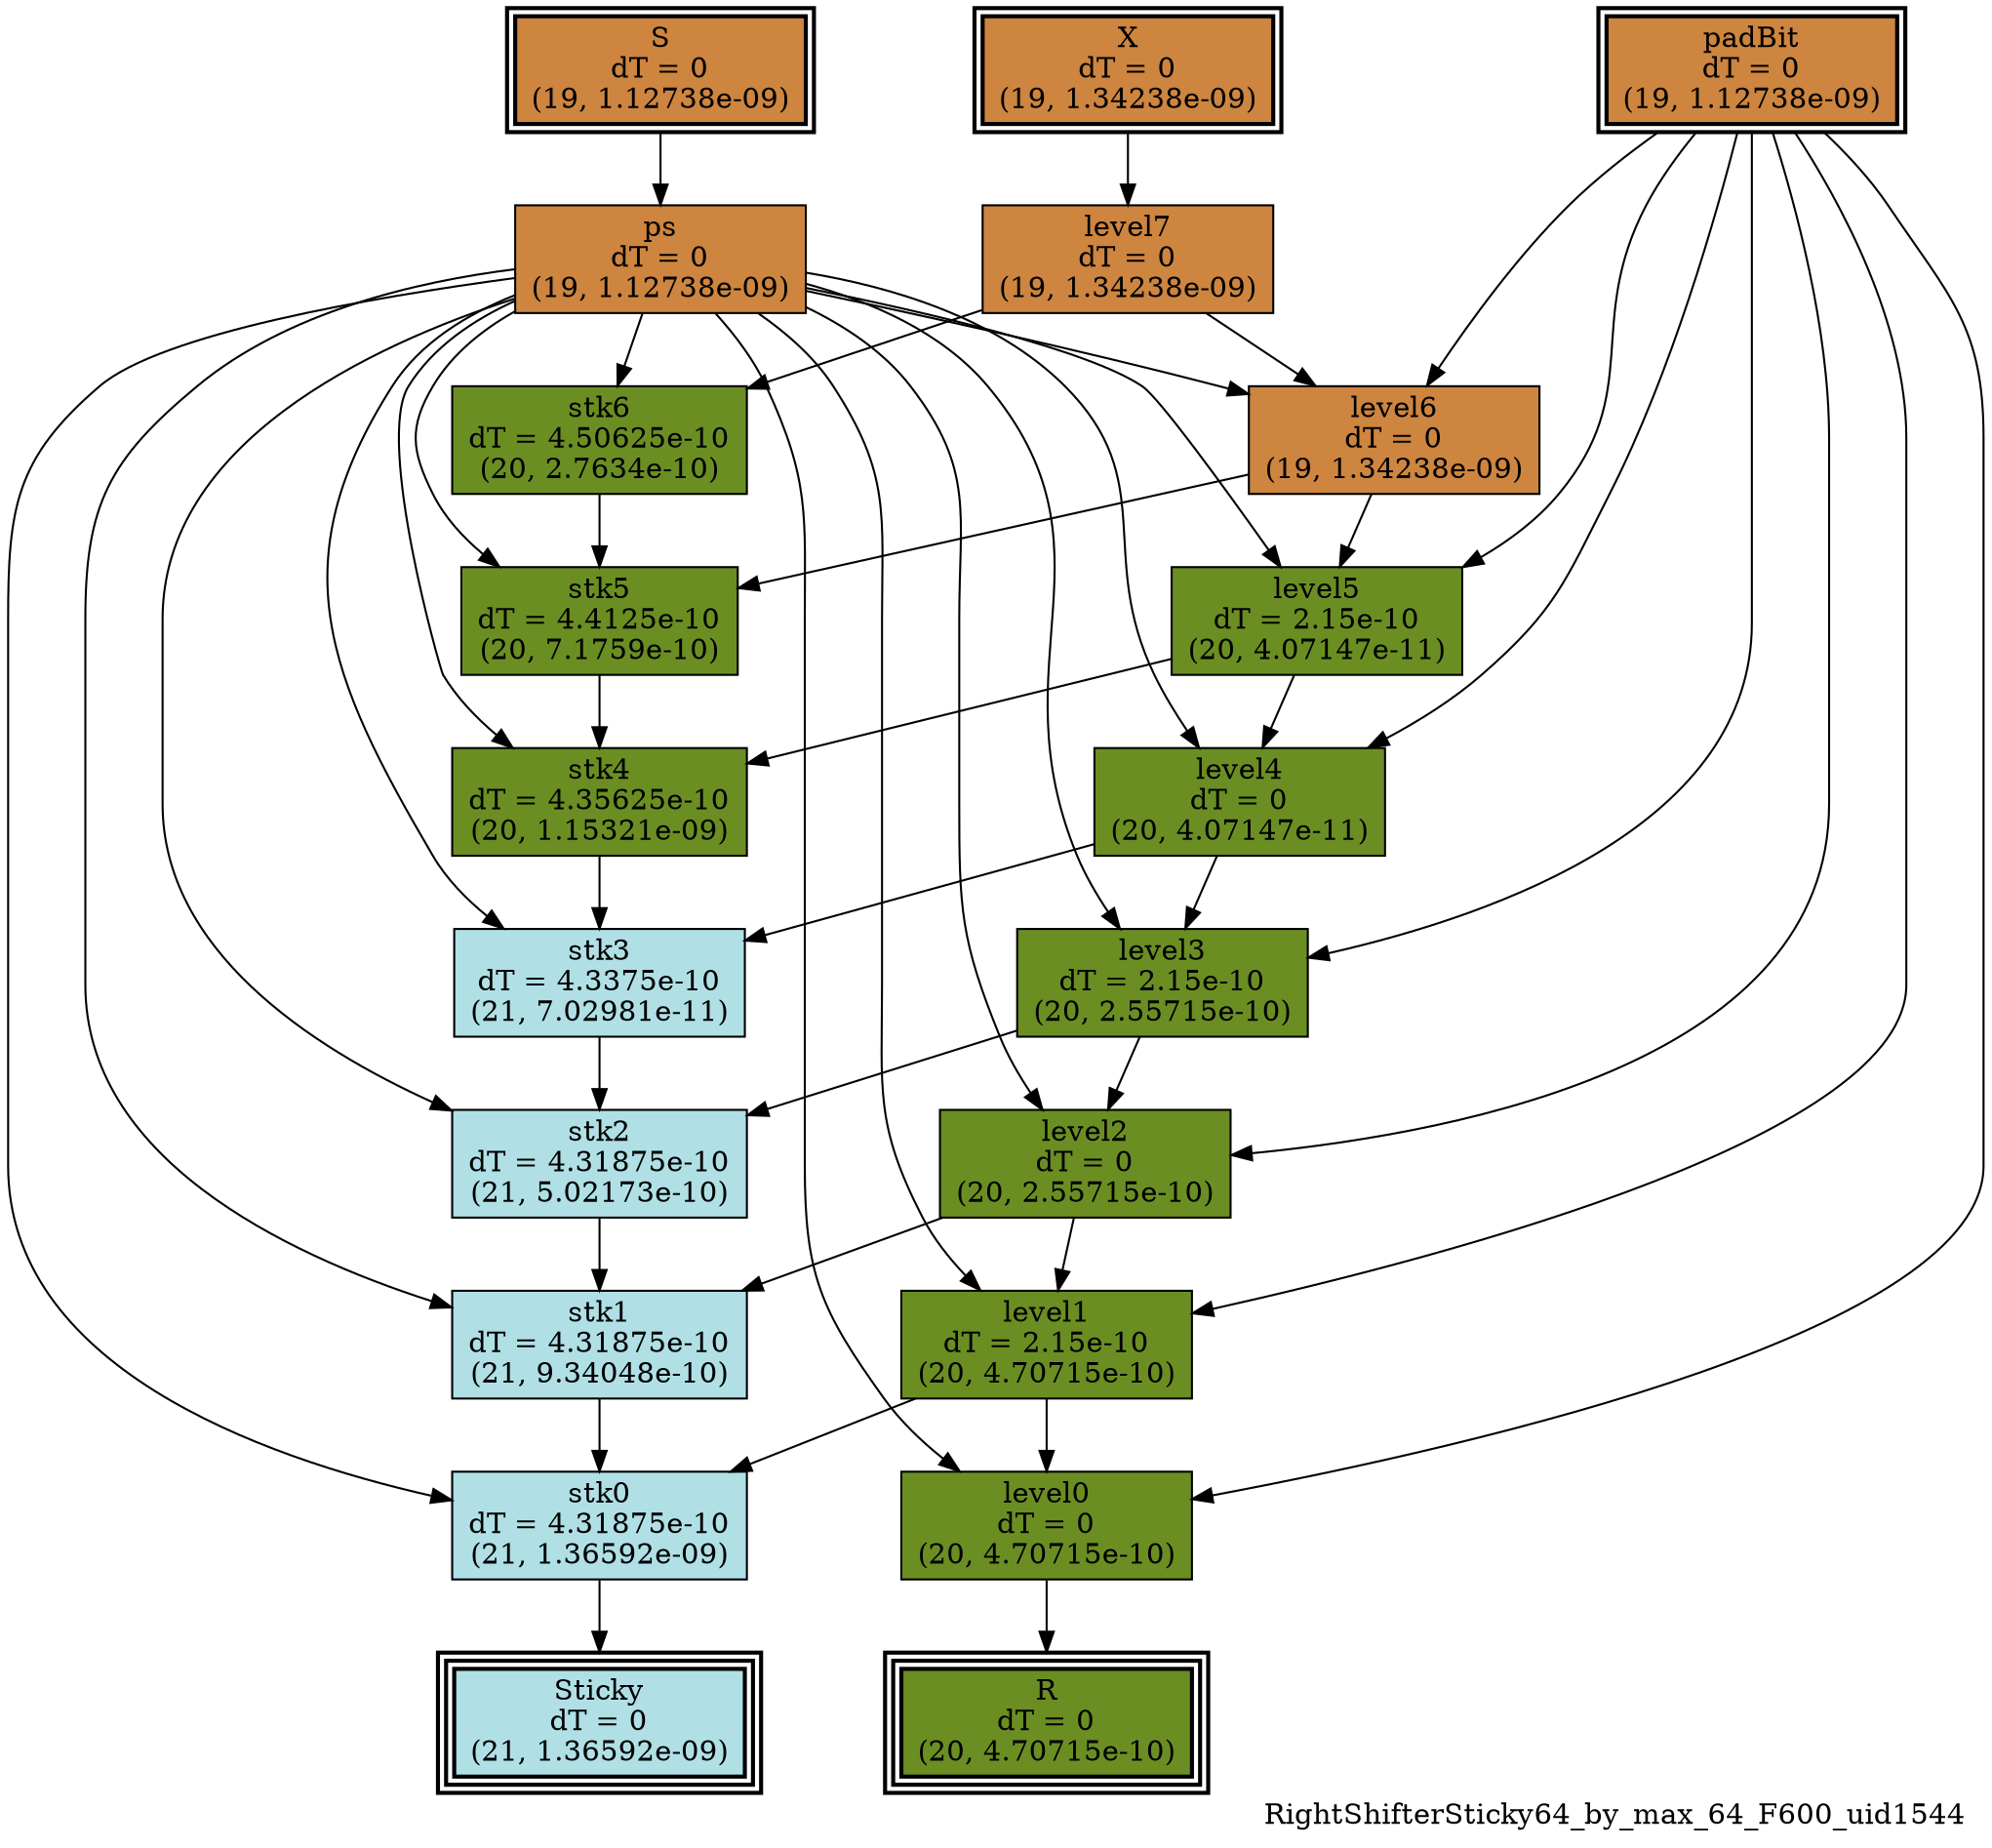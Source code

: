 digraph RightShifterSticky64_by_max_64_F600_uid1544
{
	//graph drawing options
	label=RightShifterSticky64_by_max_64_F600_uid1544;
	labelloc=bottom;
	labeljust=right;
	ratio=auto;
	nodesep=0.25;
	ranksep=0.5;

	//input/output signals of operator RightShifterSticky64_by_max_64_F600_uid1544
	X__RightShifterSticky64_by_max_64_F600_uid1544 [ label="X\ndT = 0\n(19, 1.34238e-09)", shape=box, color=black, style="bold, filled", fillcolor=peru, peripheries=2 ];
	S__RightShifterSticky64_by_max_64_F600_uid1544 [ label="S\ndT = 0\n(19, 1.12738e-09)", shape=box, color=black, style="bold, filled", fillcolor=peru, peripheries=2 ];
	padBit__RightShifterSticky64_by_max_64_F600_uid1544 [ label="padBit\ndT = 0\n(19, 1.12738e-09)", shape=box, color=black, style="bold, filled", fillcolor=peru, peripheries=2 ];
	R__RightShifterSticky64_by_max_64_F600_uid1544 [ label="R\ndT = 0\n(20, 4.70715e-10)", shape=box, color=black, style="bold, filled", fillcolor=olivedrab, peripheries=3 ];
	Sticky__RightShifterSticky64_by_max_64_F600_uid1544 [ label="Sticky\ndT = 0\n(21, 1.36592e-09)", shape=box, color=black, style="bold, filled", fillcolor=powderblue, peripheries=3 ];
	{rank=same X__RightShifterSticky64_by_max_64_F600_uid1544, S__RightShifterSticky64_by_max_64_F600_uid1544, padBit__RightShifterSticky64_by_max_64_F600_uid1544};
	{rank=same R__RightShifterSticky64_by_max_64_F600_uid1544, Sticky__RightShifterSticky64_by_max_64_F600_uid1544};
	//internal signals of operator RightShifterSticky64_by_max_64_F600_uid1544
	ps__RightShifterSticky64_by_max_64_F600_uid1544 [ label="ps\ndT = 0\n(19, 1.12738e-09)", shape=box, color=black, style=filled, fillcolor=peru, peripheries=1 ];
	level7__RightShifterSticky64_by_max_64_F600_uid1544 [ label="level7\ndT = 0\n(19, 1.34238e-09)", shape=box, color=black, style=filled, fillcolor=peru, peripheries=1 ];
	stk6__RightShifterSticky64_by_max_64_F600_uid1544 [ label="stk6\ndT = 4.50625e-10\n(20, 2.7634e-10)", shape=box, color=black, style=filled, fillcolor=olivedrab, peripheries=1 ];
	level6__RightShifterSticky64_by_max_64_F600_uid1544 [ label="level6\ndT = 0\n(19, 1.34238e-09)", shape=box, color=black, style=filled, fillcolor=peru, peripheries=1 ];
	stk5__RightShifterSticky64_by_max_64_F600_uid1544 [ label="stk5\ndT = 4.4125e-10\n(20, 7.1759e-10)", shape=box, color=black, style=filled, fillcolor=olivedrab, peripheries=1 ];
	level5__RightShifterSticky64_by_max_64_F600_uid1544 [ label="level5\ndT = 2.15e-10\n(20, 4.07147e-11)", shape=box, color=black, style=filled, fillcolor=olivedrab, peripheries=1 ];
	stk4__RightShifterSticky64_by_max_64_F600_uid1544 [ label="stk4\ndT = 4.35625e-10\n(20, 1.15321e-09)", shape=box, color=black, style=filled, fillcolor=olivedrab, peripheries=1 ];
	level4__RightShifterSticky64_by_max_64_F600_uid1544 [ label="level4\ndT = 0\n(20, 4.07147e-11)", shape=box, color=black, style=filled, fillcolor=olivedrab, peripheries=1 ];
	stk3__RightShifterSticky64_by_max_64_F600_uid1544 [ label="stk3\ndT = 4.3375e-10\n(21, 7.02981e-11)", shape=box, color=black, style=filled, fillcolor=powderblue, peripheries=1 ];
	level3__RightShifterSticky64_by_max_64_F600_uid1544 [ label="level3\ndT = 2.15e-10\n(20, 2.55715e-10)", shape=box, color=black, style=filled, fillcolor=olivedrab, peripheries=1 ];
	stk2__RightShifterSticky64_by_max_64_F600_uid1544 [ label="stk2\ndT = 4.31875e-10\n(21, 5.02173e-10)", shape=box, color=black, style=filled, fillcolor=powderblue, peripheries=1 ];
	level2__RightShifterSticky64_by_max_64_F600_uid1544 [ label="level2\ndT = 0\n(20, 2.55715e-10)", shape=box, color=black, style=filled, fillcolor=olivedrab, peripheries=1 ];
	stk1__RightShifterSticky64_by_max_64_F600_uid1544 [ label="stk1\ndT = 4.31875e-10\n(21, 9.34048e-10)", shape=box, color=black, style=filled, fillcolor=powderblue, peripheries=1 ];
	level1__RightShifterSticky64_by_max_64_F600_uid1544 [ label="level1\ndT = 2.15e-10\n(20, 4.70715e-10)", shape=box, color=black, style=filled, fillcolor=olivedrab, peripheries=1 ];
	stk0__RightShifterSticky64_by_max_64_F600_uid1544 [ label="stk0\ndT = 4.31875e-10\n(21, 1.36592e-09)", shape=box, color=black, style=filled, fillcolor=powderblue, peripheries=1 ];
	level0__RightShifterSticky64_by_max_64_F600_uid1544 [ label="level0\ndT = 0\n(20, 4.70715e-10)", shape=box, color=black, style=filled, fillcolor=olivedrab, peripheries=1 ];

	//subcomponents of operator RightShifterSticky64_by_max_64_F600_uid1544

	//input and internal signal connections of operator RightShifterSticky64_by_max_64_F600_uid1544
	X__RightShifterSticky64_by_max_64_F600_uid1544 -> level7__RightShifterSticky64_by_max_64_F600_uid1544 [ arrowhead=normal, arrowsize=1.0, arrowtail=normal, color=black, dir=forward  ];
	S__RightShifterSticky64_by_max_64_F600_uid1544 -> ps__RightShifterSticky64_by_max_64_F600_uid1544 [ arrowhead=normal, arrowsize=1.0, arrowtail=normal, color=black, dir=forward  ];
	padBit__RightShifterSticky64_by_max_64_F600_uid1544 -> level6__RightShifterSticky64_by_max_64_F600_uid1544 [ arrowhead=normal, arrowsize=1.0, arrowtail=normal, color=black, dir=forward  ];
	padBit__RightShifterSticky64_by_max_64_F600_uid1544 -> level5__RightShifterSticky64_by_max_64_F600_uid1544 [ arrowhead=normal, arrowsize=1.0, arrowtail=normal, color=black, dir=forward  ];
	padBit__RightShifterSticky64_by_max_64_F600_uid1544 -> level4__RightShifterSticky64_by_max_64_F600_uid1544 [ arrowhead=normal, arrowsize=1.0, arrowtail=normal, color=black, dir=forward  ];
	padBit__RightShifterSticky64_by_max_64_F600_uid1544 -> level3__RightShifterSticky64_by_max_64_F600_uid1544 [ arrowhead=normal, arrowsize=1.0, arrowtail=normal, color=black, dir=forward  ];
	padBit__RightShifterSticky64_by_max_64_F600_uid1544 -> level2__RightShifterSticky64_by_max_64_F600_uid1544 [ arrowhead=normal, arrowsize=1.0, arrowtail=normal, color=black, dir=forward  ];
	padBit__RightShifterSticky64_by_max_64_F600_uid1544 -> level1__RightShifterSticky64_by_max_64_F600_uid1544 [ arrowhead=normal, arrowsize=1.0, arrowtail=normal, color=black, dir=forward  ];
	padBit__RightShifterSticky64_by_max_64_F600_uid1544 -> level0__RightShifterSticky64_by_max_64_F600_uid1544 [ arrowhead=normal, arrowsize=1.0, arrowtail=normal, color=black, dir=forward  ];
	ps__RightShifterSticky64_by_max_64_F600_uid1544 -> stk6__RightShifterSticky64_by_max_64_F600_uid1544 [ arrowhead=normal, arrowsize=1.0, arrowtail=normal, color=black, dir=forward  ];
	ps__RightShifterSticky64_by_max_64_F600_uid1544 -> level6__RightShifterSticky64_by_max_64_F600_uid1544 [ arrowhead=normal, arrowsize=1.0, arrowtail=normal, color=black, dir=forward  ];
	ps__RightShifterSticky64_by_max_64_F600_uid1544 -> stk5__RightShifterSticky64_by_max_64_F600_uid1544 [ arrowhead=normal, arrowsize=1.0, arrowtail=normal, color=black, dir=forward  ];
	ps__RightShifterSticky64_by_max_64_F600_uid1544 -> level5__RightShifterSticky64_by_max_64_F600_uid1544 [ arrowhead=normal, arrowsize=1.0, arrowtail=normal, color=black, dir=forward  ];
	ps__RightShifterSticky64_by_max_64_F600_uid1544 -> stk4__RightShifterSticky64_by_max_64_F600_uid1544 [ arrowhead=normal, arrowsize=1.0, arrowtail=normal, color=black, dir=forward  ];
	ps__RightShifterSticky64_by_max_64_F600_uid1544 -> level4__RightShifterSticky64_by_max_64_F600_uid1544 [ arrowhead=normal, arrowsize=1.0, arrowtail=normal, color=black, dir=forward  ];
	ps__RightShifterSticky64_by_max_64_F600_uid1544 -> stk3__RightShifterSticky64_by_max_64_F600_uid1544 [ arrowhead=normal, arrowsize=1.0, arrowtail=normal, color=black, dir=forward  ];
	ps__RightShifterSticky64_by_max_64_F600_uid1544 -> level3__RightShifterSticky64_by_max_64_F600_uid1544 [ arrowhead=normal, arrowsize=1.0, arrowtail=normal, color=black, dir=forward  ];
	ps__RightShifterSticky64_by_max_64_F600_uid1544 -> stk2__RightShifterSticky64_by_max_64_F600_uid1544 [ arrowhead=normal, arrowsize=1.0, arrowtail=normal, color=black, dir=forward  ];
	ps__RightShifterSticky64_by_max_64_F600_uid1544 -> level2__RightShifterSticky64_by_max_64_F600_uid1544 [ arrowhead=normal, arrowsize=1.0, arrowtail=normal, color=black, dir=forward  ];
	ps__RightShifterSticky64_by_max_64_F600_uid1544 -> stk1__RightShifterSticky64_by_max_64_F600_uid1544 [ arrowhead=normal, arrowsize=1.0, arrowtail=normal, color=black, dir=forward  ];
	ps__RightShifterSticky64_by_max_64_F600_uid1544 -> level1__RightShifterSticky64_by_max_64_F600_uid1544 [ arrowhead=normal, arrowsize=1.0, arrowtail=normal, color=black, dir=forward  ];
	ps__RightShifterSticky64_by_max_64_F600_uid1544 -> stk0__RightShifterSticky64_by_max_64_F600_uid1544 [ arrowhead=normal, arrowsize=1.0, arrowtail=normal, color=black, dir=forward  ];
	ps__RightShifterSticky64_by_max_64_F600_uid1544 -> level0__RightShifterSticky64_by_max_64_F600_uid1544 [ arrowhead=normal, arrowsize=1.0, arrowtail=normal, color=black, dir=forward  ];
	level7__RightShifterSticky64_by_max_64_F600_uid1544 -> stk6__RightShifterSticky64_by_max_64_F600_uid1544 [ arrowhead=normal, arrowsize=1.0, arrowtail=normal, color=black, dir=forward  ];
	level7__RightShifterSticky64_by_max_64_F600_uid1544 -> level6__RightShifterSticky64_by_max_64_F600_uid1544 [ arrowhead=normal, arrowsize=1.0, arrowtail=normal, color=black, dir=forward  ];
	stk6__RightShifterSticky64_by_max_64_F600_uid1544 -> stk5__RightShifterSticky64_by_max_64_F600_uid1544 [ arrowhead=normal, arrowsize=1.0, arrowtail=normal, color=black, dir=forward  ];
	level6__RightShifterSticky64_by_max_64_F600_uid1544 -> stk5__RightShifterSticky64_by_max_64_F600_uid1544 [ arrowhead=normal, arrowsize=1.0, arrowtail=normal, color=black, dir=forward  ];
	level6__RightShifterSticky64_by_max_64_F600_uid1544 -> level5__RightShifterSticky64_by_max_64_F600_uid1544 [ arrowhead=normal, arrowsize=1.0, arrowtail=normal, color=black, dir=forward  ];
	stk5__RightShifterSticky64_by_max_64_F600_uid1544 -> stk4__RightShifterSticky64_by_max_64_F600_uid1544 [ arrowhead=normal, arrowsize=1.0, arrowtail=normal, color=black, dir=forward  ];
	level5__RightShifterSticky64_by_max_64_F600_uid1544 -> stk4__RightShifterSticky64_by_max_64_F600_uid1544 [ arrowhead=normal, arrowsize=1.0, arrowtail=normal, color=black, dir=forward  ];
	level5__RightShifterSticky64_by_max_64_F600_uid1544 -> level4__RightShifterSticky64_by_max_64_F600_uid1544 [ arrowhead=normal, arrowsize=1.0, arrowtail=normal, color=black, dir=forward  ];
	stk4__RightShifterSticky64_by_max_64_F600_uid1544 -> stk3__RightShifterSticky64_by_max_64_F600_uid1544 [ arrowhead=normal, arrowsize=1.0, arrowtail=normal, color=black, dir=forward  ];
	level4__RightShifterSticky64_by_max_64_F600_uid1544 -> stk3__RightShifterSticky64_by_max_64_F600_uid1544 [ arrowhead=normal, arrowsize=1.0, arrowtail=normal, color=black, dir=forward  ];
	level4__RightShifterSticky64_by_max_64_F600_uid1544 -> level3__RightShifterSticky64_by_max_64_F600_uid1544 [ arrowhead=normal, arrowsize=1.0, arrowtail=normal, color=black, dir=forward  ];
	stk3__RightShifterSticky64_by_max_64_F600_uid1544 -> stk2__RightShifterSticky64_by_max_64_F600_uid1544 [ arrowhead=normal, arrowsize=1.0, arrowtail=normal, color=black, dir=forward  ];
	level3__RightShifterSticky64_by_max_64_F600_uid1544 -> stk2__RightShifterSticky64_by_max_64_F600_uid1544 [ arrowhead=normal, arrowsize=1.0, arrowtail=normal, color=black, dir=forward  ];
	level3__RightShifterSticky64_by_max_64_F600_uid1544 -> level2__RightShifterSticky64_by_max_64_F600_uid1544 [ arrowhead=normal, arrowsize=1.0, arrowtail=normal, color=black, dir=forward  ];
	stk2__RightShifterSticky64_by_max_64_F600_uid1544 -> stk1__RightShifterSticky64_by_max_64_F600_uid1544 [ arrowhead=normal, arrowsize=1.0, arrowtail=normal, color=black, dir=forward  ];
	level2__RightShifterSticky64_by_max_64_F600_uid1544 -> stk1__RightShifterSticky64_by_max_64_F600_uid1544 [ arrowhead=normal, arrowsize=1.0, arrowtail=normal, color=black, dir=forward  ];
	level2__RightShifterSticky64_by_max_64_F600_uid1544 -> level1__RightShifterSticky64_by_max_64_F600_uid1544 [ arrowhead=normal, arrowsize=1.0, arrowtail=normal, color=black, dir=forward  ];
	stk1__RightShifterSticky64_by_max_64_F600_uid1544 -> stk0__RightShifterSticky64_by_max_64_F600_uid1544 [ arrowhead=normal, arrowsize=1.0, arrowtail=normal, color=black, dir=forward  ];
	level1__RightShifterSticky64_by_max_64_F600_uid1544 -> stk0__RightShifterSticky64_by_max_64_F600_uid1544 [ arrowhead=normal, arrowsize=1.0, arrowtail=normal, color=black, dir=forward  ];
	level1__RightShifterSticky64_by_max_64_F600_uid1544 -> level0__RightShifterSticky64_by_max_64_F600_uid1544 [ arrowhead=normal, arrowsize=1.0, arrowtail=normal, color=black, dir=forward  ];
	stk0__RightShifterSticky64_by_max_64_F600_uid1544 -> Sticky__RightShifterSticky64_by_max_64_F600_uid1544 [ arrowhead=normal, arrowsize=1.0, arrowtail=normal, color=black, dir=forward  ];
	level0__RightShifterSticky64_by_max_64_F600_uid1544 -> R__RightShifterSticky64_by_max_64_F600_uid1544 [ arrowhead=normal, arrowsize=1.0, arrowtail=normal, color=black, dir=forward  ];
}

